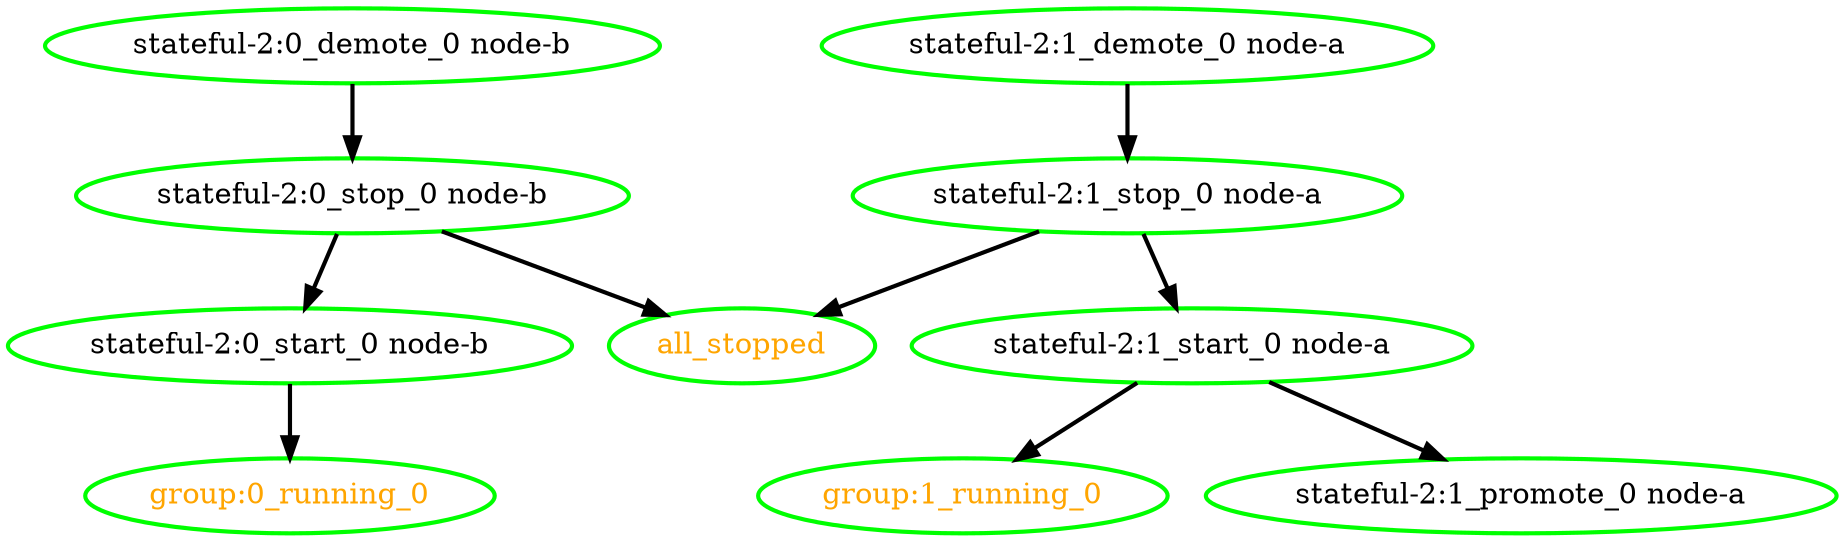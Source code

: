 digraph "g" {
"all_stopped" [ style=bold color="green" fontcolor="orange"  ]
"group:0_running_0" [ style=bold color="green" fontcolor="orange"  ]
"group:1_running_0" [ style=bold color="green" fontcolor="orange"  ]
"stateful-2:0_demote_0 node-b" -> "stateful-2:0_stop_0 node-b" [ style = bold]
"stateful-2:0_demote_0 node-b" [ style=bold color="green" fontcolor="black"  ]
"stateful-2:0_start_0 node-b" -> "group:0_running_0" [ style = bold]
"stateful-2:0_start_0 node-b" [ style=bold color="green" fontcolor="black"  ]
"stateful-2:0_stop_0 node-b" -> "all_stopped" [ style = bold]
"stateful-2:0_stop_0 node-b" -> "stateful-2:0_start_0 node-b" [ style = bold]
"stateful-2:0_stop_0 node-b" [ style=bold color="green" fontcolor="black"  ]
"stateful-2:1_demote_0 node-a" -> "stateful-2:1_stop_0 node-a" [ style = bold]
"stateful-2:1_demote_0 node-a" [ style=bold color="green" fontcolor="black"  ]
"stateful-2:1_promote_0 node-a" [ style=bold color="green" fontcolor="black"  ]
"stateful-2:1_start_0 node-a" -> "group:1_running_0" [ style = bold]
"stateful-2:1_start_0 node-a" -> "stateful-2:1_promote_0 node-a" [ style = bold]
"stateful-2:1_start_0 node-a" [ style=bold color="green" fontcolor="black"  ]
"stateful-2:1_stop_0 node-a" -> "all_stopped" [ style = bold]
"stateful-2:1_stop_0 node-a" -> "stateful-2:1_start_0 node-a" [ style = bold]
"stateful-2:1_stop_0 node-a" [ style=bold color="green" fontcolor="black"  ]
}

